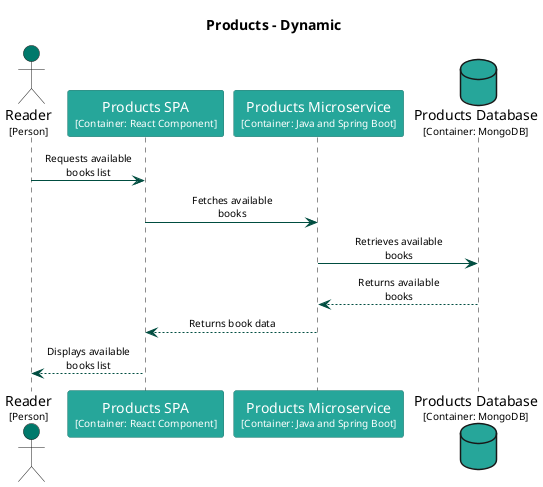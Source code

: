 @startuml
set separator none
title Products - Dynamic

skinparam {
  arrowFontSize 10
  defaultTextAlignment center
  wrapWidth 200
  maxMessageSize 100
}

hide stereotype

skinparam sequenceParticipant<<Products.ProductsDatabase>> {
  BackgroundColor #26a69a
  FontColor #ffffff
  BorderColor #1a746b
  shadowing false
}
skinparam sequenceParticipant<<Products.ProductsMicroservice>> {
  BackgroundColor #26a69a
  FontColor #ffffff
  BorderColor #1a746b
  shadowing false
}
skinparam sequenceParticipant<<Products.ProductsSPA>> {
  BackgroundColor #26a69a
  FontColor #ffffff
  BorderColor #1a746b
  shadowing false
}
skinparam sequenceParticipant<<Reader>> {
  BackgroundColor #00796b
  FontColor #ffffff
  BorderColor #00544a
  shadowing false
}

actor "Reader\n<size:10>[Person]</size>" as Reader <<Reader>> #00796b
participant "Products SPA\n<size:10>[Container: React Component]</size>" as Products.ProductsSPA <<Products.ProductsSPA>> #26a69a
participant "Products Microservice\n<size:10>[Container: Java and Spring Boot]</size>" as Products.ProductsMicroservice <<Products.ProductsMicroservice>> #26a69a
database "Products Database\n<size:10>[Container: MongoDB]</size>" as Products.ProductsDatabase <<Products.ProductsDatabase>> #26a69a
Reader -[#004d40]> Products.ProductsSPA : Requests available books list
Products.ProductsSPA -[#004d40]> Products.ProductsMicroservice : Fetches available books
Products.ProductsMicroservice -[#004d40]> Products.ProductsDatabase : Retrieves available books
Products.ProductsMicroservice <-[#004d40]- Products.ProductsDatabase : Returns available books
Products.ProductsSPA <-[#004d40]- Products.ProductsMicroservice : Returns book data
Reader <-[#004d40]- Products.ProductsSPA : Displays available books list
@enduml